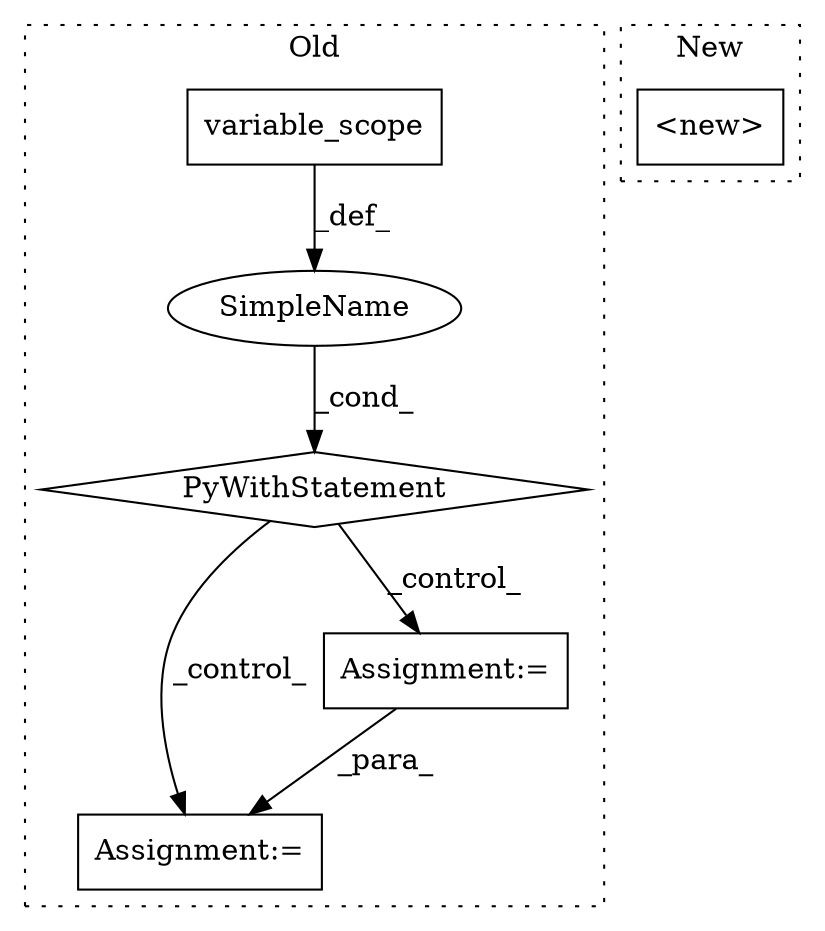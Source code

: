 digraph G {
subgraph cluster0 {
1 [label="PyWithStatement" a="104" s="2352,2393" l="10,2" shape="diamond"];
3 [label="SimpleName" a="42" s="" l="" shape="ellipse"];
4 [label="Assignment:=" a="7" s="2816" l="1" shape="box"];
5 [label="variable_scope" a="32" s="2373,2392" l="15,1" shape="box"];
6 [label="Assignment:=" a="7" s="2512" l="1" shape="box"];
label = "Old";
style="dotted";
}
subgraph cluster1 {
2 [label="<new>" a="46" s="2327" l="8" shape="box"];
label = "New";
style="dotted";
}
1 -> 4 [label="_control_"];
1 -> 6 [label="_control_"];
3 -> 1 [label="_cond_"];
5 -> 3 [label="_def_"];
6 -> 4 [label="_para_"];
}